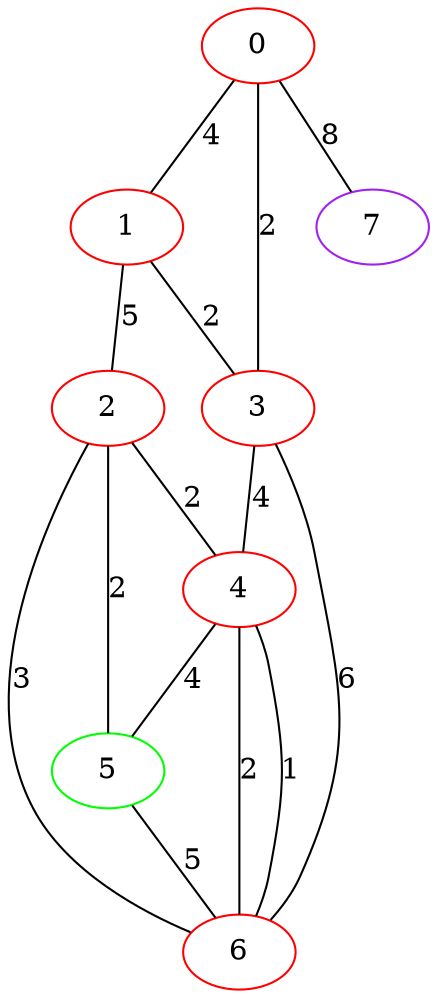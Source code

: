 graph "" {
0 [color=red, weight=1];
1 [color=red, weight=1];
2 [color=red, weight=1];
3 [color=red, weight=1];
4 [color=red, weight=1];
5 [color=green, weight=2];
6 [color=red, weight=1];
7 [color=purple, weight=4];
0 -- 1  [key=0, label=4];
0 -- 3  [key=0, label=2];
0 -- 7  [key=0, label=8];
1 -- 2  [key=0, label=5];
1 -- 3  [key=0, label=2];
2 -- 4  [key=0, label=2];
2 -- 5  [key=0, label=2];
2 -- 6  [key=0, label=3];
3 -- 4  [key=0, label=4];
3 -- 6  [key=0, label=6];
4 -- 5  [key=0, label=4];
4 -- 6  [key=0, label=2];
4 -- 6  [key=1, label=1];
5 -- 6  [key=0, label=5];
}
